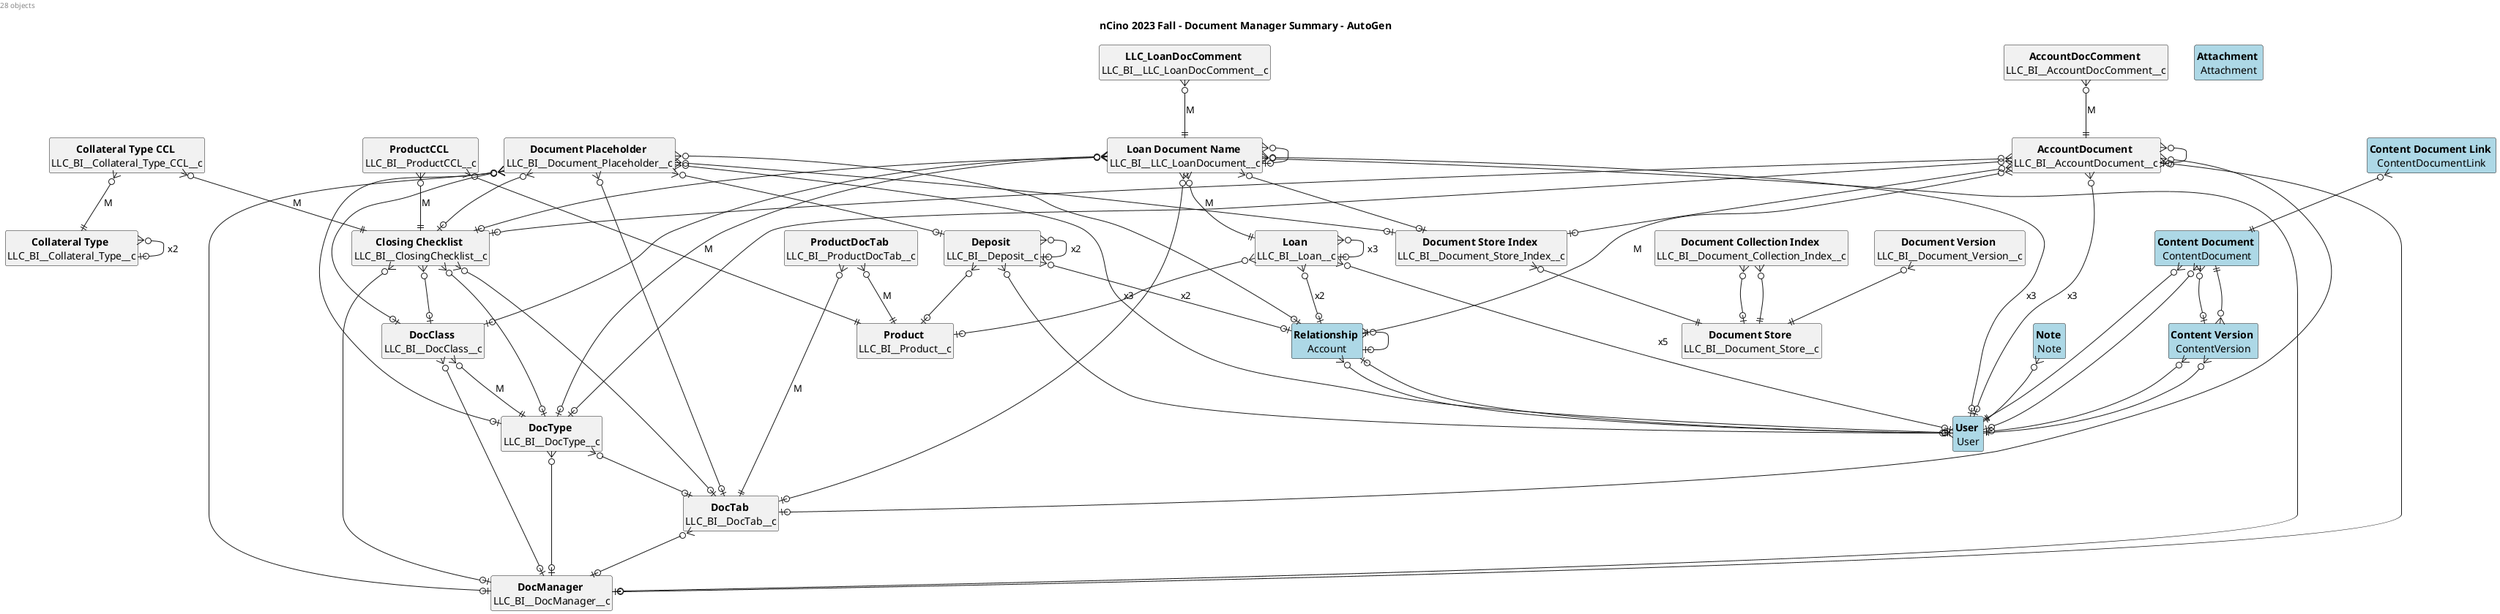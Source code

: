 @startuml
'https://plantuml.com/class-diagram

left header 28 objects
title nCino 2023 Fall - Document Manager Summary - AutoGen

'skinparam classBorderThickness 0

hide circle
hide empty methods
hide empty fields

'legend right
'  Relationship
'    M = MasterDetail
'    xn = n-times
'  Field
'    bold = required
'    underline = MasterDetail
'endlegend


entity ProductCCL as "<b>ProductCCL</b> \nLLC_BI__ProductCCL__c"  {
}
entity Product as "<b>Product</b> \nLLC_BI__Product__c"  {
}
entity ProductDocTab as "<b>ProductDocTab</b> \nLLC_BI__ProductDocTab__c"  {
}
entity DocTab as "<b>DocTab</b> \nLLC_BI__DocTab__c"  {
}
entity Deposit as "<b>Deposit</b> \nLLC_BI__Deposit__c"  {
}
entity DocumentPlaceholder as "<b>Document Placeholder</b> \nLLC_BI__Document_Placeholder__c"  {
}
entity AccountDocComment as "<b>AccountDocComment</b> \nLLC_BI__AccountDocComment__c"  {
}
entity AccountDocument as "<b>AccountDocument</b> \nLLC_BI__AccountDocument__c"  {
}
entity Relationship as "<b>Relationship</b> \nAccount" #lightblue {
}
entity DocumentStoreIndex as "<b>Document Store Index</b> \nLLC_BI__Document_Store_Index__c"  {
}
entity DocManager as "<b>DocManager</b> \nLLC_BI__DocManager__c"  {
}
entity DocType as "<b>DocType</b> \nLLC_BI__DocType__c"  {
}
entity Note as "<b>Note</b> \nNote" #lightblue {
}
entity User as "<b>User</b> \nUser" #lightblue {
}
entity DocumentStore as "<b>Document Store</b> \nLLC_BI__Document_Store__c"  {
}
entity DocumentVersion as "<b>Document Version</b> \nLLC_BI__Document_Version__c"  {
}
entity LoanDocumentName as "<b>Loan Document Name</b> \nLLC_BI__LLC_LoanDocument__c"  {
}
entity DocClass as "<b>DocClass</b> \nLLC_BI__DocClass__c"  {
}
entity ClosingChecklist as "<b>Closing Checklist</b> \nLLC_BI__ClosingChecklist__c"  {
}
entity CollateralTypeCCL as "<b>Collateral Type CCL</b> \nLLC_BI__Collateral_Type_CCL__c"  {
}
entity LLC_LoanDocComment as "<b>LLC_LoanDocComment</b> \nLLC_BI__LLC_LoanDocComment__c"  {
}
entity CollateralType as "<b>Collateral Type</b> \nLLC_BI__Collateral_Type__c"  {
}
entity Loan as "<b>Loan</b> \nLLC_BI__Loan__c"  {
}
entity ContentDocumentLink as "<b>Content Document Link</b> \nContentDocumentLink" #lightblue {
}
entity ContentDocument as "<b>Content Document</b> \nContentDocument" #lightblue {
}
entity ContentVersion as "<b>Content Version</b> \nContentVersion" #lightblue {
}
entity Attachment as "<b>Attachment</b> \nAttachment" #lightblue {
}
entity DocumentCollectionIndex as "<b>Document Collection Index</b> \nLLC_BI__Document_Collection_Index__c"  {
}

LoanDocumentName }o--o| DocManager
ClosingChecklist }o--o| DocType
Loan }o--o| Relationship: x2
DocumentPlaceholder }o--o| DocManager
DocTab }o--o| DocManager
DocumentPlaceholder }o--o| DocType
AccountDocument }o--o| DocTab
CollateralTypeCCL }o--|| ClosingChecklist: M
Deposit }o--o| Product
LoanDocumentName }o--|| Loan: M
ContentVersion }o--o| User
Deposit }o--o| Deposit: x2
Loan }o--o| Loan: x3
DocClass }o--|| DocType: M
LoanDocumentName }o--o| ClosingChecklist
DocumentPlaceholder }o--o| DocTab
DocumentPlaceholder }o--o| DocumentStoreIndex
CollateralType }o--o| CollateralType: x2
LoanDocumentName }o--o| DocumentStoreIndex
DocumentPlaceholder }o--o| ClosingChecklist
ProductDocTab }o--|| Product: M
ProductDocTab }o--|| DocTab: M
ProductCCL }o--|| Product: M
Loan }o--o| Product
LoanDocumentName }o--o| User: x3
LoanDocumentName }o--o| DocType
ContentVersion }o--|| User
Note }o--|| User
AccountDocument }o--o| AccountDocument
LoanDocumentName }o--o| DocClass
AccountDocument }o--o| User: x3
DocumentPlaceholder }o--o| Relationship
AccountDocument }o--o| DocManager
DocumentCollectionIndex }o--o| DocumentStore
DocClass }o--o| DocManager
DocType }o--o| DocTab
Relationship }o--o| Relationship
LoanDocumentName }o--o| DocTab
ContentDocumentLink }o--|| ContentDocument
ProductCCL }o--|| ClosingChecklist: M
Deposit }o--o| Relationship: x2
DocumentVersion }o--|| DocumentStore
LLC_LoanDocComment }o--|| LoanDocumentName: M
LoanDocumentName }o--o| LoanDocumentName
Loan }o--o| User: x5
CollateralTypeCCL }o--|| CollateralType: M
AccountDocument }o--o| DocumentStoreIndex
ContentDocument }o--|| User
DocumentPlaceholder }o--o| User: x3
ClosingChecklist }o--o| DocClass
Deposit }o--o| User
DocumentStoreIndex }o--|| DocumentStore
ContentVersion }o--|| ContentDocument
Relationship }o--|| User
AccountDocComment }o--|| AccountDocument: M
ClosingChecklist }o--o| DocTab
DocumentPlaceholder }o--o| DocClass
ContentDocument }o--o| User
AccountDocument }o--o| ClosingChecklist
ClosingChecklist }o--o| DocManager
AccountDocument }o--|| Relationship: M
ContentDocument }o--o| ContentVersion
DocumentPlaceholder }o--o| Deposit
AccountDocument }o--o| DocType
DocumentCollectionIndex }o--|| DocumentStore
DocType }o--o| DocManager
User }o--o| Relationship

@enduml
